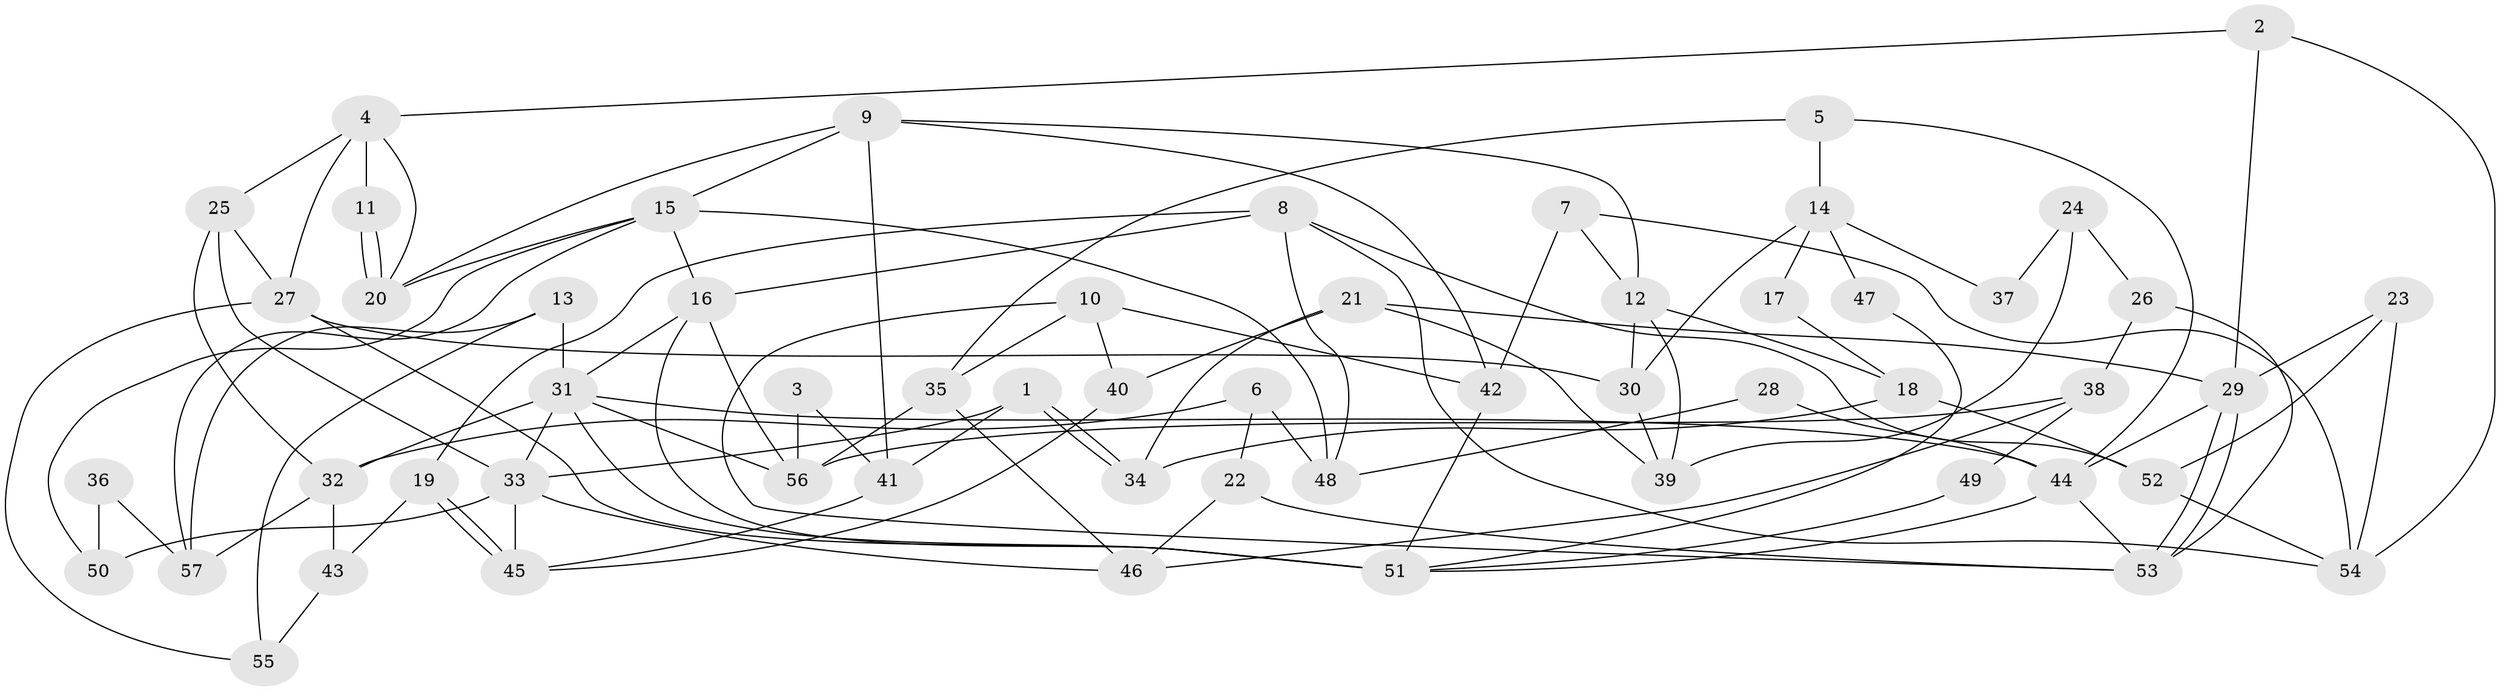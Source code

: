 // coarse degree distribution, {5: 0.35294117647058826, 2: 0.11764705882352941, 3: 0.17647058823529413, 7: 0.11764705882352941, 6: 0.08823529411764706, 4: 0.11764705882352941, 10: 0.029411764705882353}
// Generated by graph-tools (version 1.1) at 2025/41/03/06/25 10:41:57]
// undirected, 57 vertices, 114 edges
graph export_dot {
graph [start="1"]
  node [color=gray90,style=filled];
  1;
  2;
  3;
  4;
  5;
  6;
  7;
  8;
  9;
  10;
  11;
  12;
  13;
  14;
  15;
  16;
  17;
  18;
  19;
  20;
  21;
  22;
  23;
  24;
  25;
  26;
  27;
  28;
  29;
  30;
  31;
  32;
  33;
  34;
  35;
  36;
  37;
  38;
  39;
  40;
  41;
  42;
  43;
  44;
  45;
  46;
  47;
  48;
  49;
  50;
  51;
  52;
  53;
  54;
  55;
  56;
  57;
  1 -- 33;
  1 -- 34;
  1 -- 34;
  1 -- 41;
  2 -- 4;
  2 -- 29;
  2 -- 54;
  3 -- 56;
  3 -- 41;
  4 -- 27;
  4 -- 20;
  4 -- 11;
  4 -- 25;
  5 -- 44;
  5 -- 35;
  5 -- 14;
  6 -- 32;
  6 -- 48;
  6 -- 22;
  7 -- 42;
  7 -- 54;
  7 -- 12;
  8 -- 52;
  8 -- 19;
  8 -- 16;
  8 -- 48;
  8 -- 54;
  9 -- 41;
  9 -- 15;
  9 -- 12;
  9 -- 20;
  9 -- 42;
  10 -- 53;
  10 -- 42;
  10 -- 35;
  10 -- 40;
  11 -- 20;
  11 -- 20;
  12 -- 18;
  12 -- 30;
  12 -- 39;
  13 -- 31;
  13 -- 57;
  13 -- 55;
  14 -- 30;
  14 -- 17;
  14 -- 37;
  14 -- 47;
  15 -- 16;
  15 -- 20;
  15 -- 48;
  15 -- 50;
  15 -- 57;
  16 -- 31;
  16 -- 51;
  16 -- 56;
  17 -- 18;
  18 -- 34;
  18 -- 52;
  19 -- 43;
  19 -- 45;
  19 -- 45;
  21 -- 40;
  21 -- 29;
  21 -- 34;
  21 -- 39;
  22 -- 53;
  22 -- 46;
  23 -- 52;
  23 -- 54;
  23 -- 29;
  24 -- 39;
  24 -- 26;
  24 -- 37;
  25 -- 27;
  25 -- 32;
  25 -- 33;
  26 -- 53;
  26 -- 38;
  27 -- 30;
  27 -- 51;
  27 -- 55;
  28 -- 48;
  28 -- 44;
  29 -- 53;
  29 -- 53;
  29 -- 44;
  30 -- 39;
  31 -- 51;
  31 -- 56;
  31 -- 32;
  31 -- 33;
  31 -- 44;
  32 -- 43;
  32 -- 57;
  33 -- 45;
  33 -- 46;
  33 -- 50;
  35 -- 46;
  35 -- 56;
  36 -- 57;
  36 -- 50;
  38 -- 56;
  38 -- 46;
  38 -- 49;
  40 -- 45;
  41 -- 45;
  42 -- 51;
  43 -- 55;
  44 -- 51;
  44 -- 53;
  47 -- 51;
  49 -- 51;
  52 -- 54;
}
